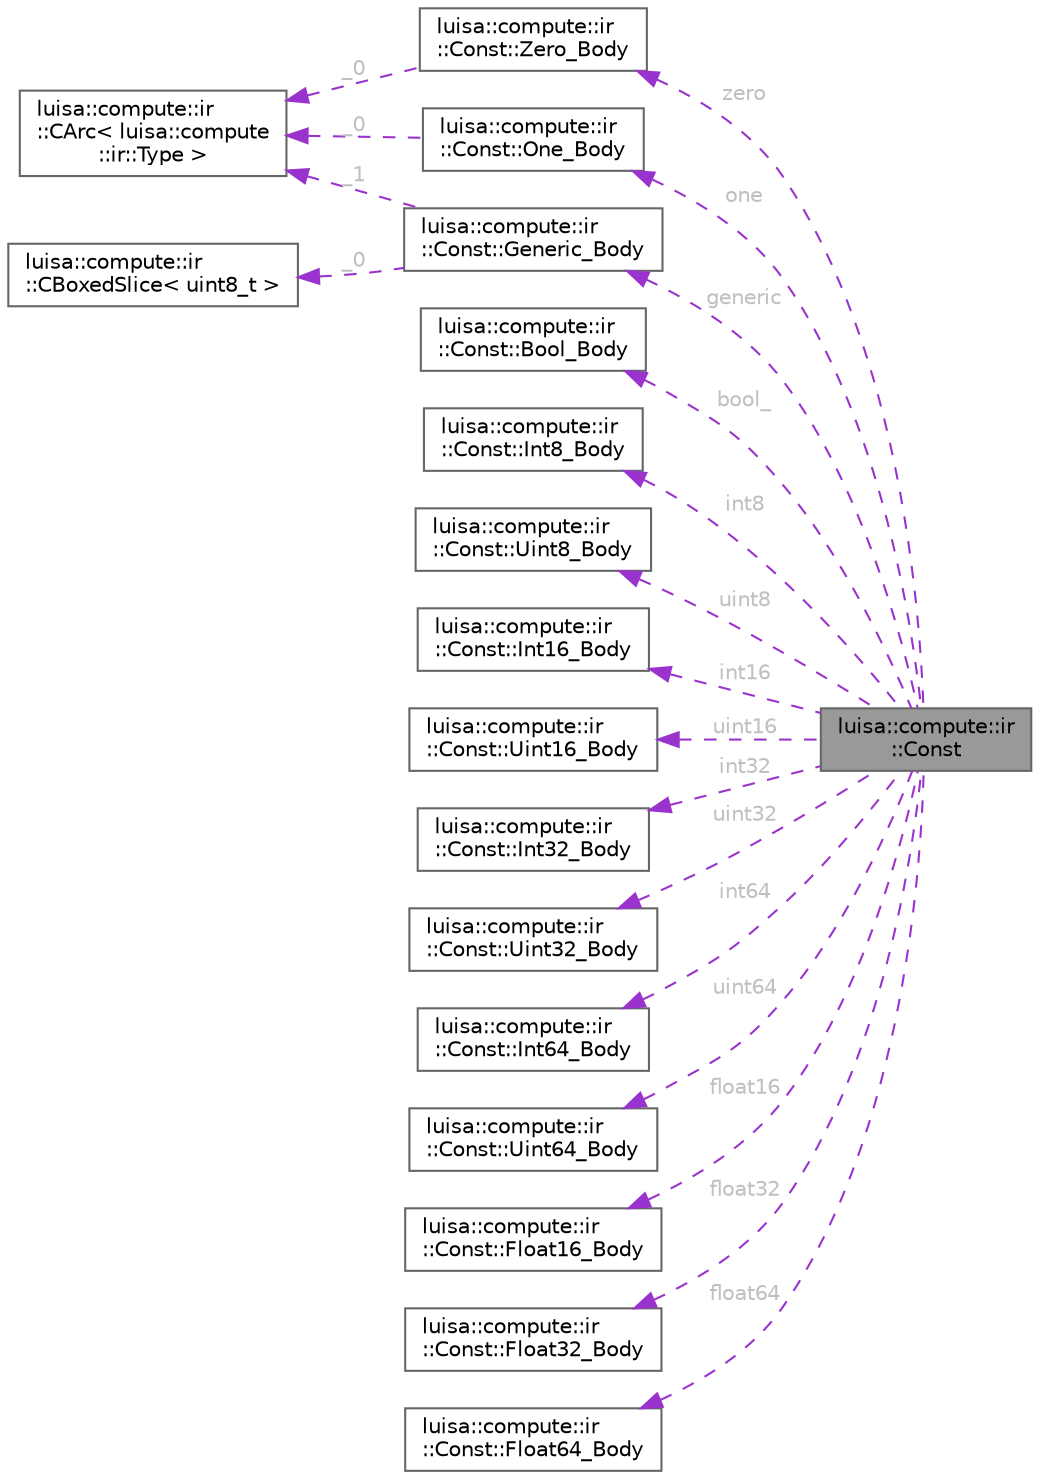 digraph "luisa::compute::ir::Const"
{
 // LATEX_PDF_SIZE
  bgcolor="transparent";
  edge [fontname=Helvetica,fontsize=10,labelfontname=Helvetica,labelfontsize=10];
  node [fontname=Helvetica,fontsize=10,shape=box,height=0.2,width=0.4];
  rankdir="LR";
  Node1 [id="Node000001",label="luisa::compute::ir\l::Const",height=0.2,width=0.4,color="gray40", fillcolor="grey60", style="filled", fontcolor="black",tooltip=" "];
  Node2 -> Node1 [id="edge20_Node000001_Node000002",dir="back",color="darkorchid3",style="dashed",tooltip=" ",label=" zero",fontcolor="grey" ];
  Node2 [id="Node000002",label="luisa::compute::ir\l::Const::Zero_Body",height=0.2,width=0.4,color="gray40", fillcolor="white", style="filled",URL="$structluisa_1_1compute_1_1ir_1_1_const_1_1_zero___body.html",tooltip=" "];
  Node3 -> Node2 [id="edge21_Node000002_Node000003",dir="back",color="darkorchid3",style="dashed",tooltip=" ",label=" _0",fontcolor="grey" ];
  Node3 [id="Node000003",label="luisa::compute::ir\l::CArc\< luisa::compute\l::ir::Type \>",height=0.2,width=0.4,color="gray40", fillcolor="white", style="filled",URL="$structluisa_1_1compute_1_1ir_1_1_c_arc.html",tooltip=" "];
  Node4 -> Node1 [id="edge22_Node000001_Node000004",dir="back",color="darkorchid3",style="dashed",tooltip=" ",label=" one",fontcolor="grey" ];
  Node4 [id="Node000004",label="luisa::compute::ir\l::Const::One_Body",height=0.2,width=0.4,color="gray40", fillcolor="white", style="filled",URL="$structluisa_1_1compute_1_1ir_1_1_const_1_1_one___body.html",tooltip=" "];
  Node3 -> Node4 [id="edge23_Node000004_Node000003",dir="back",color="darkorchid3",style="dashed",tooltip=" ",label=" _0",fontcolor="grey" ];
  Node5 -> Node1 [id="edge24_Node000001_Node000005",dir="back",color="darkorchid3",style="dashed",tooltip=" ",label=" bool_",fontcolor="grey" ];
  Node5 [id="Node000005",label="luisa::compute::ir\l::Const::Bool_Body",height=0.2,width=0.4,color="gray40", fillcolor="white", style="filled",URL="$structluisa_1_1compute_1_1ir_1_1_const_1_1_bool___body.html",tooltip=" "];
  Node6 -> Node1 [id="edge25_Node000001_Node000006",dir="back",color="darkorchid3",style="dashed",tooltip=" ",label=" int8",fontcolor="grey" ];
  Node6 [id="Node000006",label="luisa::compute::ir\l::Const::Int8_Body",height=0.2,width=0.4,color="gray40", fillcolor="white", style="filled",URL="$structluisa_1_1compute_1_1ir_1_1_const_1_1_int8___body.html",tooltip=" "];
  Node7 -> Node1 [id="edge26_Node000001_Node000007",dir="back",color="darkorchid3",style="dashed",tooltip=" ",label=" uint8",fontcolor="grey" ];
  Node7 [id="Node000007",label="luisa::compute::ir\l::Const::Uint8_Body",height=0.2,width=0.4,color="gray40", fillcolor="white", style="filled",URL="$structluisa_1_1compute_1_1ir_1_1_const_1_1_uint8___body.html",tooltip=" "];
  Node8 -> Node1 [id="edge27_Node000001_Node000008",dir="back",color="darkorchid3",style="dashed",tooltip=" ",label=" int16",fontcolor="grey" ];
  Node8 [id="Node000008",label="luisa::compute::ir\l::Const::Int16_Body",height=0.2,width=0.4,color="gray40", fillcolor="white", style="filled",URL="$structluisa_1_1compute_1_1ir_1_1_const_1_1_int16___body.html",tooltip=" "];
  Node9 -> Node1 [id="edge28_Node000001_Node000009",dir="back",color="darkorchid3",style="dashed",tooltip=" ",label=" uint16",fontcolor="grey" ];
  Node9 [id="Node000009",label="luisa::compute::ir\l::Const::Uint16_Body",height=0.2,width=0.4,color="gray40", fillcolor="white", style="filled",URL="$structluisa_1_1compute_1_1ir_1_1_const_1_1_uint16___body.html",tooltip=" "];
  Node10 -> Node1 [id="edge29_Node000001_Node000010",dir="back",color="darkorchid3",style="dashed",tooltip=" ",label=" int32",fontcolor="grey" ];
  Node10 [id="Node000010",label="luisa::compute::ir\l::Const::Int32_Body",height=0.2,width=0.4,color="gray40", fillcolor="white", style="filled",URL="$structluisa_1_1compute_1_1ir_1_1_const_1_1_int32___body.html",tooltip=" "];
  Node11 -> Node1 [id="edge30_Node000001_Node000011",dir="back",color="darkorchid3",style="dashed",tooltip=" ",label=" uint32",fontcolor="grey" ];
  Node11 [id="Node000011",label="luisa::compute::ir\l::Const::Uint32_Body",height=0.2,width=0.4,color="gray40", fillcolor="white", style="filled",URL="$structluisa_1_1compute_1_1ir_1_1_const_1_1_uint32___body.html",tooltip=" "];
  Node12 -> Node1 [id="edge31_Node000001_Node000012",dir="back",color="darkorchid3",style="dashed",tooltip=" ",label=" int64",fontcolor="grey" ];
  Node12 [id="Node000012",label="luisa::compute::ir\l::Const::Int64_Body",height=0.2,width=0.4,color="gray40", fillcolor="white", style="filled",URL="$structluisa_1_1compute_1_1ir_1_1_const_1_1_int64___body.html",tooltip=" "];
  Node13 -> Node1 [id="edge32_Node000001_Node000013",dir="back",color="darkorchid3",style="dashed",tooltip=" ",label=" uint64",fontcolor="grey" ];
  Node13 [id="Node000013",label="luisa::compute::ir\l::Const::Uint64_Body",height=0.2,width=0.4,color="gray40", fillcolor="white", style="filled",URL="$structluisa_1_1compute_1_1ir_1_1_const_1_1_uint64___body.html",tooltip=" "];
  Node14 -> Node1 [id="edge33_Node000001_Node000014",dir="back",color="darkorchid3",style="dashed",tooltip=" ",label=" float16",fontcolor="grey" ];
  Node14 [id="Node000014",label="luisa::compute::ir\l::Const::Float16_Body",height=0.2,width=0.4,color="gray40", fillcolor="white", style="filled",URL="$structluisa_1_1compute_1_1ir_1_1_const_1_1_float16___body.html",tooltip=" "];
  Node15 -> Node1 [id="edge34_Node000001_Node000015",dir="back",color="darkorchid3",style="dashed",tooltip=" ",label=" float32",fontcolor="grey" ];
  Node15 [id="Node000015",label="luisa::compute::ir\l::Const::Float32_Body",height=0.2,width=0.4,color="gray40", fillcolor="white", style="filled",URL="$structluisa_1_1compute_1_1ir_1_1_const_1_1_float32___body.html",tooltip=" "];
  Node16 -> Node1 [id="edge35_Node000001_Node000016",dir="back",color="darkorchid3",style="dashed",tooltip=" ",label=" float64",fontcolor="grey" ];
  Node16 [id="Node000016",label="luisa::compute::ir\l::Const::Float64_Body",height=0.2,width=0.4,color="gray40", fillcolor="white", style="filled",URL="$structluisa_1_1compute_1_1ir_1_1_const_1_1_float64___body.html",tooltip=" "];
  Node17 -> Node1 [id="edge36_Node000001_Node000017",dir="back",color="darkorchid3",style="dashed",tooltip=" ",label=" generic",fontcolor="grey" ];
  Node17 [id="Node000017",label="luisa::compute::ir\l::Const::Generic_Body",height=0.2,width=0.4,color="gray40", fillcolor="white", style="filled",URL="$structluisa_1_1compute_1_1ir_1_1_const_1_1_generic___body.html",tooltip=" "];
  Node18 -> Node17 [id="edge37_Node000017_Node000018",dir="back",color="darkorchid3",style="dashed",tooltip=" ",label=" _0",fontcolor="grey" ];
  Node18 [id="Node000018",label="luisa::compute::ir\l::CBoxedSlice\< uint8_t \>",height=0.2,width=0.4,color="gray40", fillcolor="white", style="filled",URL="$structluisa_1_1compute_1_1ir_1_1_c_boxed_slice.html",tooltip=" "];
  Node3 -> Node17 [id="edge38_Node000017_Node000003",dir="back",color="darkorchid3",style="dashed",tooltip=" ",label=" _1",fontcolor="grey" ];
}
